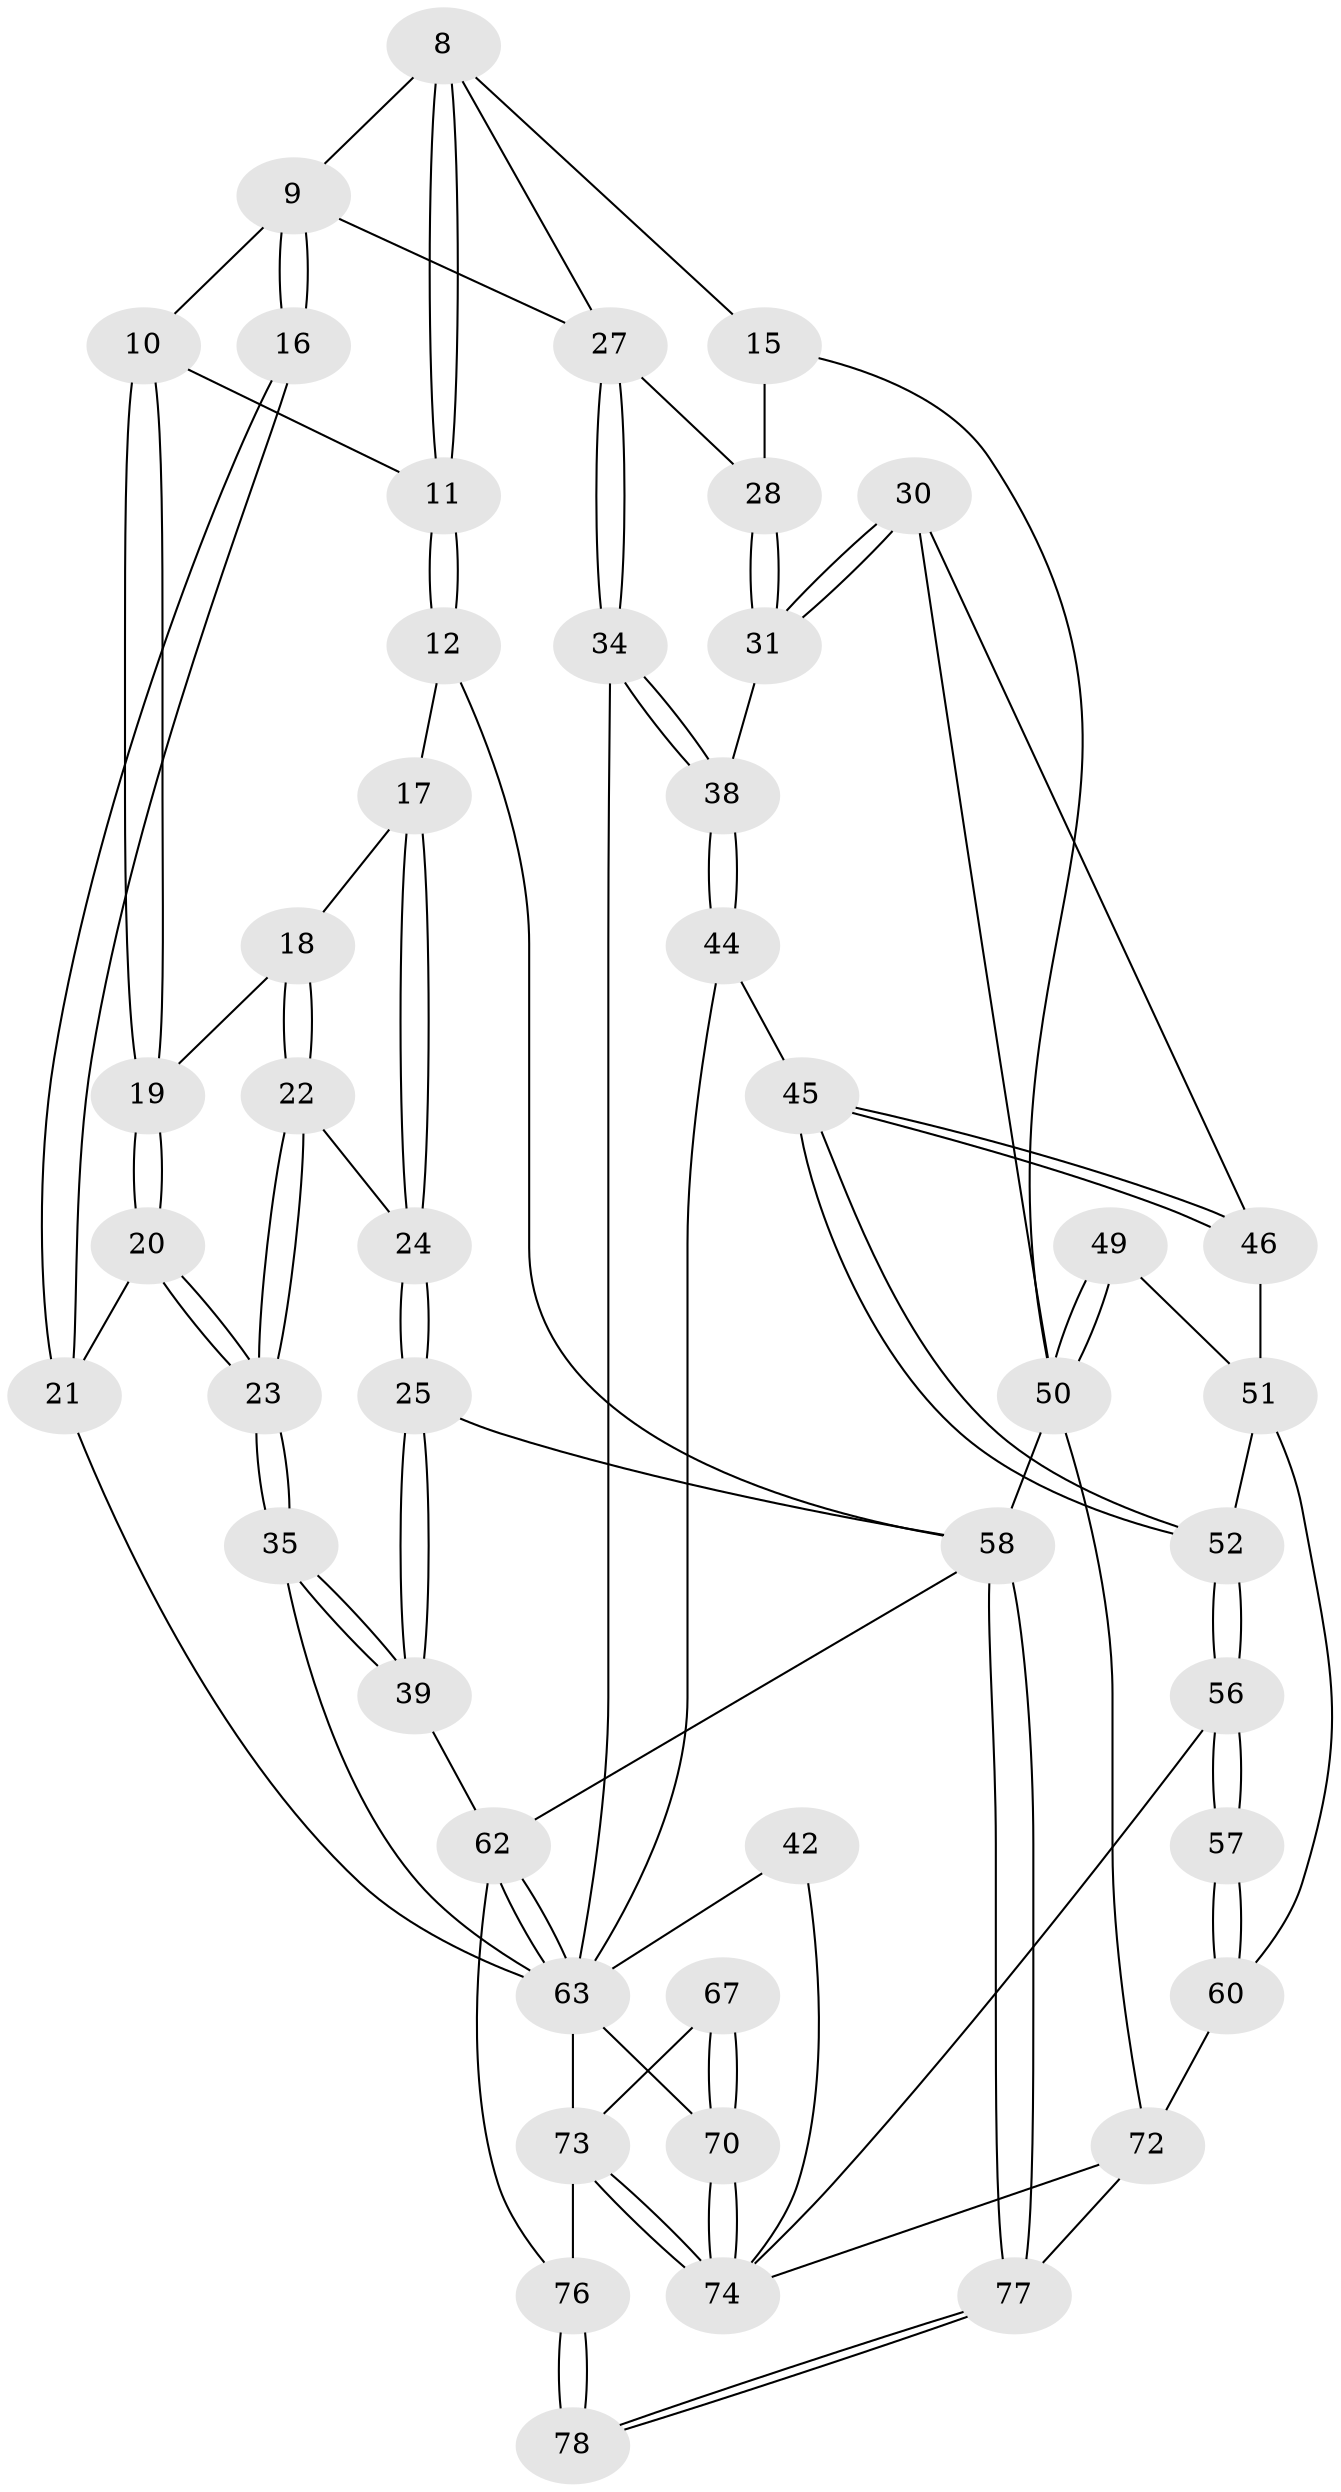 // original degree distribution, {3: 0.038461538461538464, 5: 0.5256410256410257, 4: 0.21794871794871795, 6: 0.21794871794871795}
// Generated by graph-tools (version 1.1) at 2025/06/03/04/25 22:06:51]
// undirected, 46 vertices, 107 edges
graph export_dot {
graph [start="1"]
  node [color=gray90,style=filled];
  8 [pos="+0.38795057069651234+0",super="+7"];
  9 [pos="+0.7199748188987538+0.10855409347198537",super="+3+1+4"];
  10 [pos="+0.7434246388998745+0.09100916100063712"];
  11 [pos="+0.9334646866729912+0"];
  12 [pos="+1+0"];
  15 [pos="+0+0"];
  16 [pos="+0.6092891150370209+0.26177364233703915"];
  17 [pos="+0.9206798796715251+0.21734758493254042"];
  18 [pos="+0.8824924975668177+0.2267547561667837"];
  19 [pos="+0.8190733087600088+0.20555887149349342"];
  20 [pos="+0.7623191464085189+0.3450214617563414"];
  21 [pos="+0.6154527213383493+0.27565341890128175"];
  22 [pos="+0.8227048204144433+0.38534459180073305"];
  23 [pos="+0.8143085996420328+0.3962436333672507"];
  24 [pos="+0.9562374464800123+0.28259621154330417"];
  25 [pos="+1+0.416793985743649"];
  27 [pos="+0.4008685776846217+0.38662029579534124",super="+5+6"];
  28 [pos="+0.3076151965684191+0.240638428072386",super="+26"];
  30 [pos="+0.016265298997307588+0.3326272403206187"];
  31 [pos="+0.12769173048167712+0.33391692837327597"];
  34 [pos="+0.39016627233723084+0.42437139790268863"];
  35 [pos="+0.8624789904756729+0.5565719357468569"];
  38 [pos="+0.34785082977789056+0.43615427772226967"];
  39 [pos="+1+0.6174799293468863"];
  42 [pos="+0.5611743057205135+0.6600095926575856",super="+41"];
  44 [pos="+0.31955882567794586+0.5791478956545555"];
  45 [pos="+0.30181151032315007+0.5931012491348635"];
  46 [pos="+0.06585537886540015+0.42371876763965693"];
  49 [pos="+0+0.6836136196262643"];
  50 [pos="+0+1",super="+14+29"];
  51 [pos="+0.214814339196136+0.6229022852258888",super="+47+48"];
  52 [pos="+0.2882160938364542+0.6231546076194591"];
  56 [pos="+0.29887306631863075+0.7926454991747203"];
  57 [pos="+0.2874398122452015+0.7973775644010255"];
  58 [pos="+1+1",super="+13"];
  60 [pos="+0+1",super="+54+53"];
  62 [pos="+1+0.7811466159305392",super="+59"];
  63 [pos="+0.8523388051145114+0.8313935055580387",super="+36+37+40+43"];
  67 [pos="+0.7741094835283996+0.8853956726453138"];
  70 [pos="+0.6226241849834558+1",super="+69+68"];
  72 [pos="+0.5085367057932393+1",super="+61"];
  73 [pos="+0.8096476676451485+0.9362375000474304",super="+66"];
  74 [pos="+0.5794761446146525+1",super="+71+64"];
  76 [pos="+0.8606422646033616+0.9869754488454937",super="+75"];
  77 [pos="+0.8940792156109473+1"];
  78 [pos="+0.8902240050202853+1"];
  8 -- 11;
  8 -- 11;
  8 -- 9;
  8 -- 27;
  8 -- 15;
  9 -- 10;
  9 -- 16 [weight=2];
  9 -- 16;
  9 -- 27;
  10 -- 11;
  10 -- 19;
  10 -- 19;
  11 -- 12;
  11 -- 12;
  12 -- 17;
  12 -- 58;
  15 -- 28;
  15 -- 50;
  16 -- 21;
  16 -- 21;
  17 -- 18;
  17 -- 24;
  17 -- 24;
  18 -- 19;
  18 -- 22;
  18 -- 22;
  19 -- 20;
  19 -- 20;
  20 -- 21;
  20 -- 23;
  20 -- 23;
  21 -- 63;
  22 -- 23;
  22 -- 23;
  22 -- 24;
  23 -- 35;
  23 -- 35;
  24 -- 25;
  24 -- 25;
  25 -- 39;
  25 -- 39;
  25 -- 58;
  27 -- 28;
  27 -- 34;
  27 -- 34;
  28 -- 31;
  28 -- 31;
  30 -- 31;
  30 -- 31;
  30 -- 46;
  30 -- 50;
  31 -- 38;
  34 -- 38;
  34 -- 38;
  34 -- 63;
  35 -- 39;
  35 -- 39;
  35 -- 63;
  38 -- 44;
  38 -- 44;
  39 -- 62;
  42 -- 74 [weight=2];
  42 -- 63 [weight=2];
  44 -- 45;
  44 -- 63;
  45 -- 46;
  45 -- 46;
  45 -- 52;
  45 -- 52;
  46 -- 51;
  49 -- 50 [weight=2];
  49 -- 50;
  49 -- 51;
  50 -- 58 [weight=2];
  50 -- 72;
  51 -- 52;
  51 -- 60 [weight=2];
  52 -- 56;
  52 -- 56;
  56 -- 57;
  56 -- 57;
  56 -- 74;
  57 -- 60 [weight=2];
  57 -- 60;
  58 -- 77;
  58 -- 77;
  58 -- 62;
  60 -- 72;
  62 -- 63;
  62 -- 63;
  62 -- 76;
  63 -- 73;
  63 -- 70;
  67 -- 70 [weight=2];
  67 -- 70;
  67 -- 73;
  70 -- 74 [weight=2];
  70 -- 74;
  72 -- 77;
  72 -- 74;
  73 -- 74;
  73 -- 74;
  73 -- 76;
  76 -- 78 [weight=2];
  76 -- 78;
  77 -- 78;
  77 -- 78;
}
